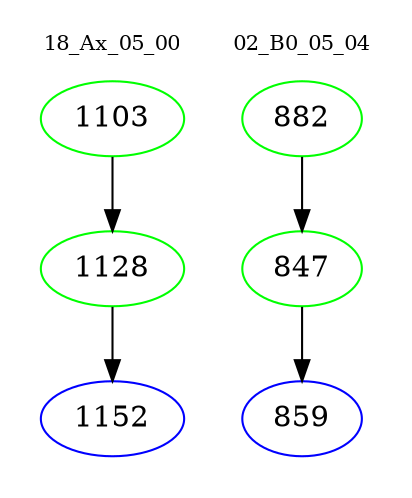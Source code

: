 digraph{
subgraph cluster_0 {
color = white
label = "18_Ax_05_00";
fontsize=10;
T0_1103 [label="1103", color="green"]
T0_1103 -> T0_1128 [color="black"]
T0_1128 [label="1128", color="green"]
T0_1128 -> T0_1152 [color="black"]
T0_1152 [label="1152", color="blue"]
}
subgraph cluster_1 {
color = white
label = "02_B0_05_04";
fontsize=10;
T1_882 [label="882", color="green"]
T1_882 -> T1_847 [color="black"]
T1_847 [label="847", color="green"]
T1_847 -> T1_859 [color="black"]
T1_859 [label="859", color="blue"]
}
}
